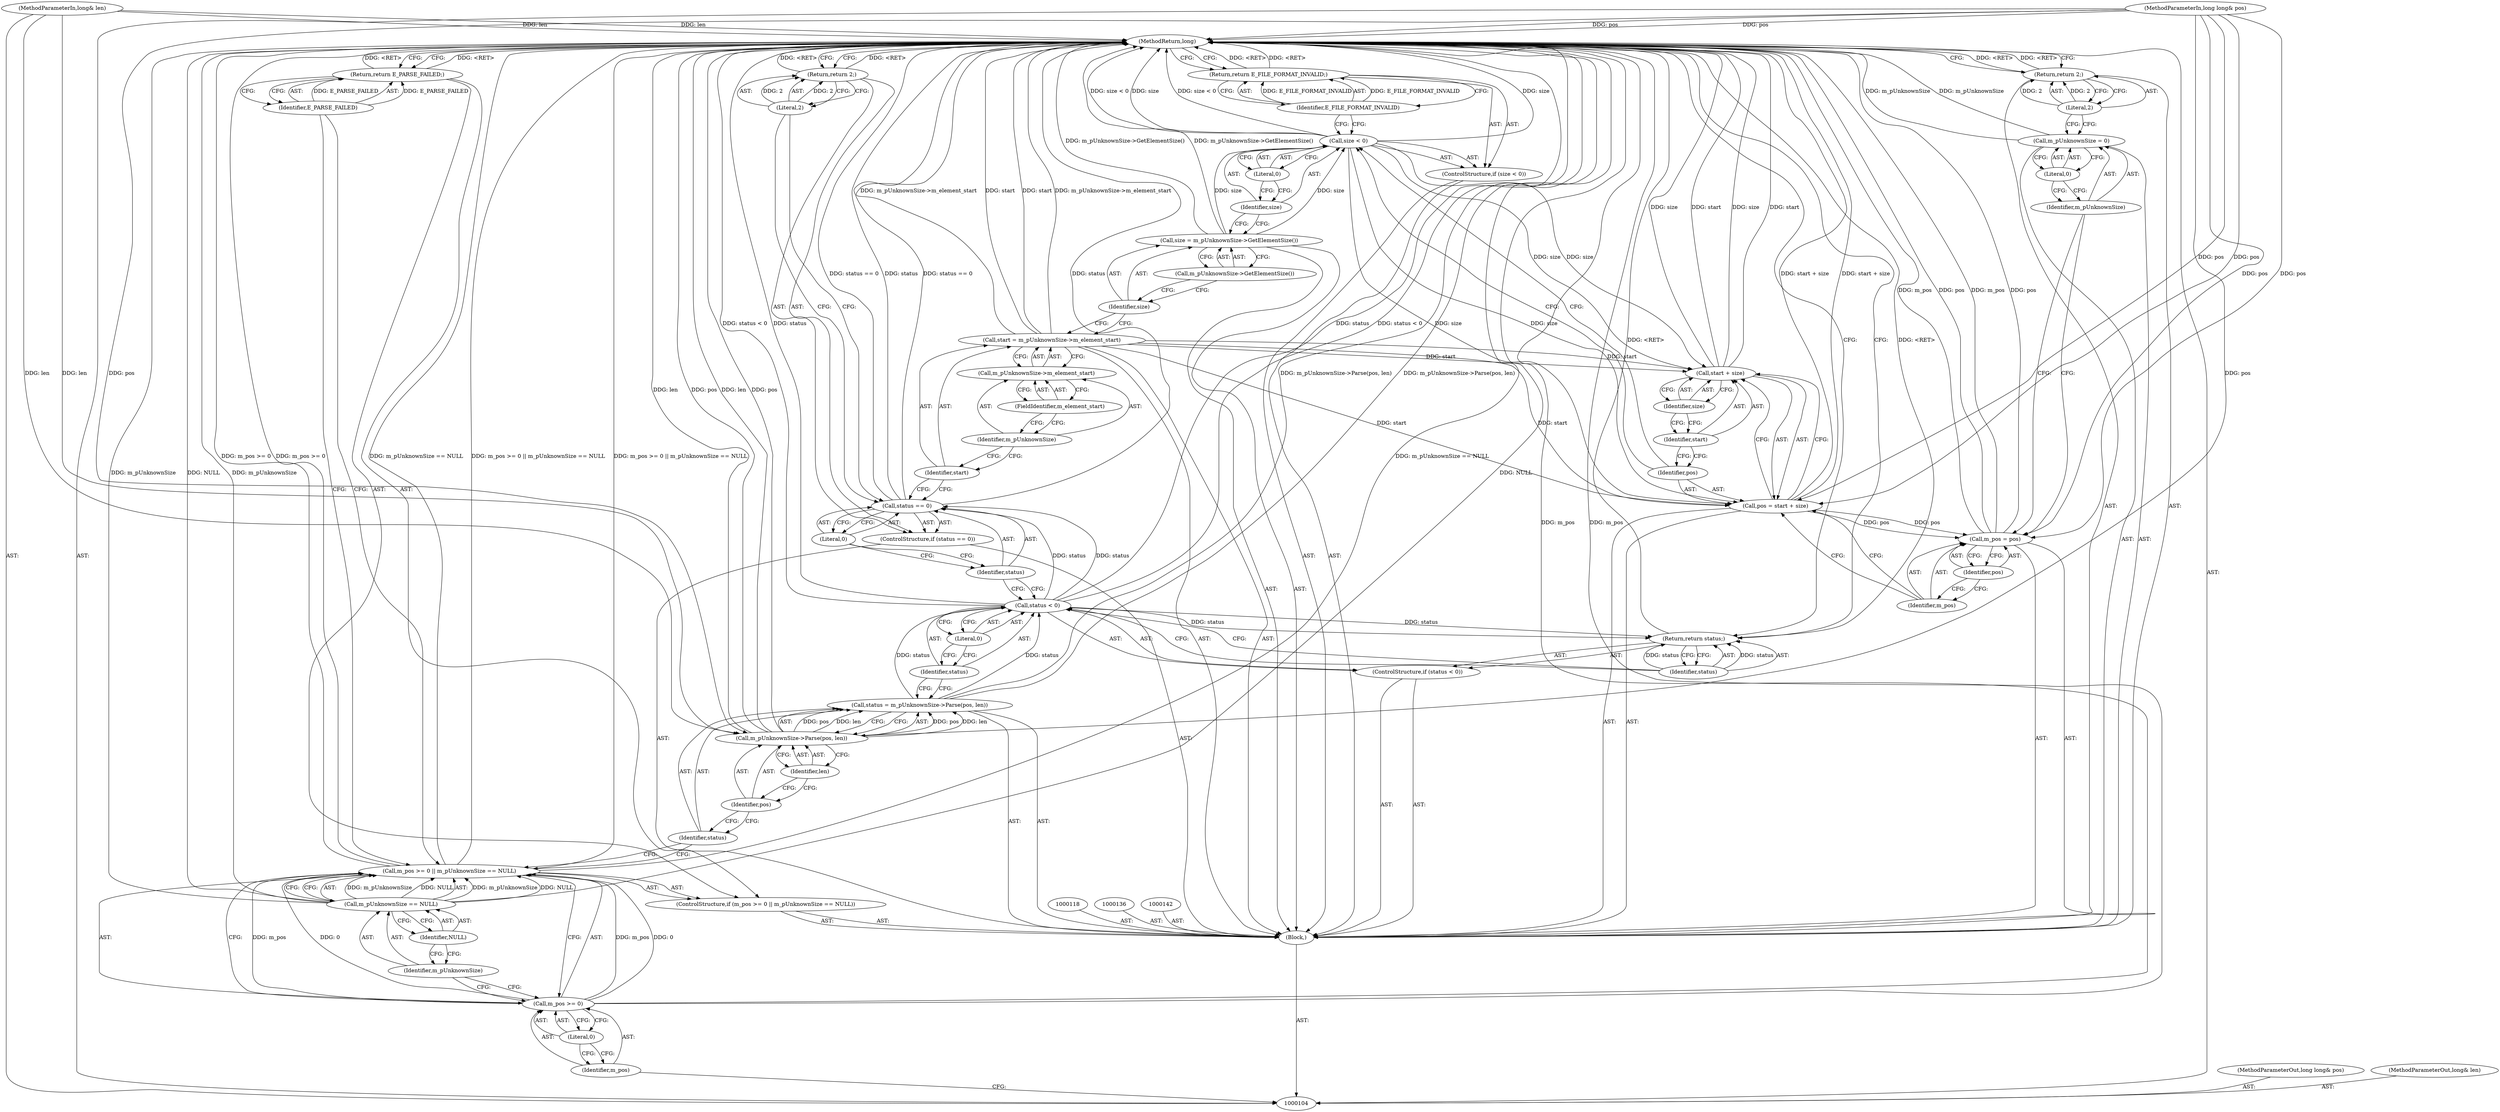 digraph "0_Android_cc274e2abe8b2a6698a5c47d8aa4bb45f1f9538d_7" {
"1000165" [label="(MethodReturn,long)"];
"1000105" [label="(MethodParameterIn,long long& pos)"];
"1000218" [label="(MethodParameterOut,long long& pos)"];
"1000106" [label="(MethodParameterIn,long& len)"];
"1000219" [label="(MethodParameterOut,long& len)"];
"1000107" [label="(Block,)"];
"1000133" [label="(Literal,0)"];
"1000130" [label="(ControlStructure,if (status == 0))"];
"1000131" [label="(Call,status == 0)"];
"1000132" [label="(Identifier,status)"];
"1000135" [label="(Literal,2)"];
"1000134" [label="(Return,return 2;)"];
"1000137" [label="(Call,start = m_pUnknownSize->m_element_start)"];
"1000138" [label="(Identifier,start)"];
"1000139" [label="(Call,m_pUnknownSize->m_element_start)"];
"1000140" [label="(Identifier,m_pUnknownSize)"];
"1000141" [label="(FieldIdentifier,m_element_start)"];
"1000143" [label="(Call,size = m_pUnknownSize->GetElementSize())"];
"1000144" [label="(Identifier,size)"];
"1000145" [label="(Call,m_pUnknownSize->GetElementSize())"];
"1000149" [label="(Literal,0)"];
"1000146" [label="(ControlStructure,if (size < 0))"];
"1000147" [label="(Call,size < 0)"];
"1000148" [label="(Identifier,size)"];
"1000151" [label="(Identifier,E_FILE_FORMAT_INVALID)"];
"1000150" [label="(Return,return E_FILE_FORMAT_INVALID;)"];
"1000112" [label="(Literal,0)"];
"1000108" [label="(ControlStructure,if (m_pos >= 0 || m_pUnknownSize == NULL))"];
"1000113" [label="(Call,m_pUnknownSize == NULL)"];
"1000114" [label="(Identifier,m_pUnknownSize)"];
"1000115" [label="(Identifier,NULL)"];
"1000109" [label="(Call,m_pos >= 0 || m_pUnknownSize == NULL)"];
"1000110" [label="(Call,m_pos >= 0)"];
"1000111" [label="(Identifier,m_pos)"];
"1000156" [label="(Identifier,size)"];
"1000152" [label="(Call,pos = start + size)"];
"1000153" [label="(Identifier,pos)"];
"1000154" [label="(Call,start + size)"];
"1000155" [label="(Identifier,start)"];
"1000159" [label="(Identifier,pos)"];
"1000157" [label="(Call,m_pos = pos)"];
"1000158" [label="(Identifier,m_pos)"];
"1000162" [label="(Literal,0)"];
"1000160" [label="(Call,m_pUnknownSize = 0)"];
"1000161" [label="(Identifier,m_pUnknownSize)"];
"1000164" [label="(Literal,2)"];
"1000163" [label="(Return,return 2;)"];
"1000117" [label="(Identifier,E_PARSE_FAILED)"];
"1000116" [label="(Return,return E_PARSE_FAILED;)"];
"1000119" [label="(Call,status = m_pUnknownSize->Parse(pos, len))"];
"1000120" [label="(Identifier,status)"];
"1000121" [label="(Call,m_pUnknownSize->Parse(pos, len))"];
"1000122" [label="(Identifier,pos)"];
"1000123" [label="(Identifier,len)"];
"1000127" [label="(Literal,0)"];
"1000124" [label="(ControlStructure,if (status < 0))"];
"1000125" [label="(Call,status < 0)"];
"1000126" [label="(Identifier,status)"];
"1000128" [label="(Return,return status;)"];
"1000129" [label="(Identifier,status)"];
"1000165" -> "1000104"  [label="AST: "];
"1000165" -> "1000116"  [label="CFG: "];
"1000165" -> "1000128"  [label="CFG: "];
"1000165" -> "1000134"  [label="CFG: "];
"1000165" -> "1000150"  [label="CFG: "];
"1000165" -> "1000163"  [label="CFG: "];
"1000157" -> "1000165"  [label="DDG: pos"];
"1000157" -> "1000165"  [label="DDG: m_pos"];
"1000125" -> "1000165"  [label="DDG: status"];
"1000125" -> "1000165"  [label="DDG: status < 0"];
"1000105" -> "1000165"  [label="DDG: pos"];
"1000147" -> "1000165"  [label="DDG: size"];
"1000147" -> "1000165"  [label="DDG: size < 0"];
"1000152" -> "1000165"  [label="DDG: start + size"];
"1000131" -> "1000165"  [label="DDG: status == 0"];
"1000131" -> "1000165"  [label="DDG: status"];
"1000113" -> "1000165"  [label="DDG: m_pUnknownSize"];
"1000113" -> "1000165"  [label="DDG: NULL"];
"1000121" -> "1000165"  [label="DDG: len"];
"1000121" -> "1000165"  [label="DDG: pos"];
"1000137" -> "1000165"  [label="DDG: m_pUnknownSize->m_element_start"];
"1000137" -> "1000165"  [label="DDG: start"];
"1000154" -> "1000165"  [label="DDG: start"];
"1000154" -> "1000165"  [label="DDG: size"];
"1000119" -> "1000165"  [label="DDG: m_pUnknownSize->Parse(pos, len)"];
"1000109" -> "1000165"  [label="DDG: m_pUnknownSize == NULL"];
"1000109" -> "1000165"  [label="DDG: m_pos >= 0"];
"1000109" -> "1000165"  [label="DDG: m_pos >= 0 || m_pUnknownSize == NULL"];
"1000143" -> "1000165"  [label="DDG: m_pUnknownSize->GetElementSize()"];
"1000110" -> "1000165"  [label="DDG: m_pos"];
"1000160" -> "1000165"  [label="DDG: m_pUnknownSize"];
"1000106" -> "1000165"  [label="DDG: len"];
"1000134" -> "1000165"  [label="DDG: <RET>"];
"1000116" -> "1000165"  [label="DDG: <RET>"];
"1000163" -> "1000165"  [label="DDG: <RET>"];
"1000128" -> "1000165"  [label="DDG: <RET>"];
"1000150" -> "1000165"  [label="DDG: <RET>"];
"1000105" -> "1000104"  [label="AST: "];
"1000105" -> "1000165"  [label="DDG: pos"];
"1000105" -> "1000121"  [label="DDG: pos"];
"1000105" -> "1000152"  [label="DDG: pos"];
"1000105" -> "1000157"  [label="DDG: pos"];
"1000218" -> "1000104"  [label="AST: "];
"1000106" -> "1000104"  [label="AST: "];
"1000106" -> "1000165"  [label="DDG: len"];
"1000106" -> "1000121"  [label="DDG: len"];
"1000219" -> "1000104"  [label="AST: "];
"1000107" -> "1000104"  [label="AST: "];
"1000108" -> "1000107"  [label="AST: "];
"1000118" -> "1000107"  [label="AST: "];
"1000119" -> "1000107"  [label="AST: "];
"1000124" -> "1000107"  [label="AST: "];
"1000130" -> "1000107"  [label="AST: "];
"1000136" -> "1000107"  [label="AST: "];
"1000137" -> "1000107"  [label="AST: "];
"1000142" -> "1000107"  [label="AST: "];
"1000143" -> "1000107"  [label="AST: "];
"1000146" -> "1000107"  [label="AST: "];
"1000152" -> "1000107"  [label="AST: "];
"1000157" -> "1000107"  [label="AST: "];
"1000160" -> "1000107"  [label="AST: "];
"1000163" -> "1000107"  [label="AST: "];
"1000133" -> "1000131"  [label="AST: "];
"1000133" -> "1000132"  [label="CFG: "];
"1000131" -> "1000133"  [label="CFG: "];
"1000130" -> "1000107"  [label="AST: "];
"1000131" -> "1000130"  [label="AST: "];
"1000134" -> "1000130"  [label="AST: "];
"1000131" -> "1000130"  [label="AST: "];
"1000131" -> "1000133"  [label="CFG: "];
"1000132" -> "1000131"  [label="AST: "];
"1000133" -> "1000131"  [label="AST: "];
"1000135" -> "1000131"  [label="CFG: "];
"1000138" -> "1000131"  [label="CFG: "];
"1000131" -> "1000165"  [label="DDG: status == 0"];
"1000131" -> "1000165"  [label="DDG: status"];
"1000125" -> "1000131"  [label="DDG: status"];
"1000132" -> "1000131"  [label="AST: "];
"1000132" -> "1000125"  [label="CFG: "];
"1000133" -> "1000132"  [label="CFG: "];
"1000135" -> "1000134"  [label="AST: "];
"1000135" -> "1000131"  [label="CFG: "];
"1000134" -> "1000135"  [label="CFG: "];
"1000135" -> "1000134"  [label="DDG: 2"];
"1000134" -> "1000130"  [label="AST: "];
"1000134" -> "1000135"  [label="CFG: "];
"1000135" -> "1000134"  [label="AST: "];
"1000165" -> "1000134"  [label="CFG: "];
"1000134" -> "1000165"  [label="DDG: <RET>"];
"1000135" -> "1000134"  [label="DDG: 2"];
"1000137" -> "1000107"  [label="AST: "];
"1000137" -> "1000139"  [label="CFG: "];
"1000138" -> "1000137"  [label="AST: "];
"1000139" -> "1000137"  [label="AST: "];
"1000144" -> "1000137"  [label="CFG: "];
"1000137" -> "1000165"  [label="DDG: m_pUnknownSize->m_element_start"];
"1000137" -> "1000165"  [label="DDG: start"];
"1000137" -> "1000152"  [label="DDG: start"];
"1000137" -> "1000154"  [label="DDG: start"];
"1000138" -> "1000137"  [label="AST: "];
"1000138" -> "1000131"  [label="CFG: "];
"1000140" -> "1000138"  [label="CFG: "];
"1000139" -> "1000137"  [label="AST: "];
"1000139" -> "1000141"  [label="CFG: "];
"1000140" -> "1000139"  [label="AST: "];
"1000141" -> "1000139"  [label="AST: "];
"1000137" -> "1000139"  [label="CFG: "];
"1000140" -> "1000139"  [label="AST: "];
"1000140" -> "1000138"  [label="CFG: "];
"1000141" -> "1000140"  [label="CFG: "];
"1000141" -> "1000139"  [label="AST: "];
"1000141" -> "1000140"  [label="CFG: "];
"1000139" -> "1000141"  [label="CFG: "];
"1000143" -> "1000107"  [label="AST: "];
"1000143" -> "1000145"  [label="CFG: "];
"1000144" -> "1000143"  [label="AST: "];
"1000145" -> "1000143"  [label="AST: "];
"1000148" -> "1000143"  [label="CFG: "];
"1000143" -> "1000165"  [label="DDG: m_pUnknownSize->GetElementSize()"];
"1000143" -> "1000147"  [label="DDG: size"];
"1000144" -> "1000143"  [label="AST: "];
"1000144" -> "1000137"  [label="CFG: "];
"1000145" -> "1000144"  [label="CFG: "];
"1000145" -> "1000143"  [label="AST: "];
"1000145" -> "1000144"  [label="CFG: "];
"1000143" -> "1000145"  [label="CFG: "];
"1000149" -> "1000147"  [label="AST: "];
"1000149" -> "1000148"  [label="CFG: "];
"1000147" -> "1000149"  [label="CFG: "];
"1000146" -> "1000107"  [label="AST: "];
"1000147" -> "1000146"  [label="AST: "];
"1000150" -> "1000146"  [label="AST: "];
"1000147" -> "1000146"  [label="AST: "];
"1000147" -> "1000149"  [label="CFG: "];
"1000148" -> "1000147"  [label="AST: "];
"1000149" -> "1000147"  [label="AST: "];
"1000151" -> "1000147"  [label="CFG: "];
"1000153" -> "1000147"  [label="CFG: "];
"1000147" -> "1000165"  [label="DDG: size"];
"1000147" -> "1000165"  [label="DDG: size < 0"];
"1000143" -> "1000147"  [label="DDG: size"];
"1000147" -> "1000152"  [label="DDG: size"];
"1000147" -> "1000154"  [label="DDG: size"];
"1000148" -> "1000147"  [label="AST: "];
"1000148" -> "1000143"  [label="CFG: "];
"1000149" -> "1000148"  [label="CFG: "];
"1000151" -> "1000150"  [label="AST: "];
"1000151" -> "1000147"  [label="CFG: "];
"1000150" -> "1000151"  [label="CFG: "];
"1000151" -> "1000150"  [label="DDG: E_FILE_FORMAT_INVALID"];
"1000150" -> "1000146"  [label="AST: "];
"1000150" -> "1000151"  [label="CFG: "];
"1000151" -> "1000150"  [label="AST: "];
"1000165" -> "1000150"  [label="CFG: "];
"1000150" -> "1000165"  [label="DDG: <RET>"];
"1000151" -> "1000150"  [label="DDG: E_FILE_FORMAT_INVALID"];
"1000112" -> "1000110"  [label="AST: "];
"1000112" -> "1000111"  [label="CFG: "];
"1000110" -> "1000112"  [label="CFG: "];
"1000108" -> "1000107"  [label="AST: "];
"1000109" -> "1000108"  [label="AST: "];
"1000116" -> "1000108"  [label="AST: "];
"1000113" -> "1000109"  [label="AST: "];
"1000113" -> "1000115"  [label="CFG: "];
"1000114" -> "1000113"  [label="AST: "];
"1000115" -> "1000113"  [label="AST: "];
"1000109" -> "1000113"  [label="CFG: "];
"1000113" -> "1000165"  [label="DDG: m_pUnknownSize"];
"1000113" -> "1000165"  [label="DDG: NULL"];
"1000113" -> "1000109"  [label="DDG: m_pUnknownSize"];
"1000113" -> "1000109"  [label="DDG: NULL"];
"1000114" -> "1000113"  [label="AST: "];
"1000114" -> "1000110"  [label="CFG: "];
"1000115" -> "1000114"  [label="CFG: "];
"1000115" -> "1000113"  [label="AST: "];
"1000115" -> "1000114"  [label="CFG: "];
"1000113" -> "1000115"  [label="CFG: "];
"1000109" -> "1000108"  [label="AST: "];
"1000109" -> "1000110"  [label="CFG: "];
"1000109" -> "1000113"  [label="CFG: "];
"1000110" -> "1000109"  [label="AST: "];
"1000113" -> "1000109"  [label="AST: "];
"1000117" -> "1000109"  [label="CFG: "];
"1000120" -> "1000109"  [label="CFG: "];
"1000109" -> "1000165"  [label="DDG: m_pUnknownSize == NULL"];
"1000109" -> "1000165"  [label="DDG: m_pos >= 0"];
"1000109" -> "1000165"  [label="DDG: m_pos >= 0 || m_pUnknownSize == NULL"];
"1000110" -> "1000109"  [label="DDG: m_pos"];
"1000110" -> "1000109"  [label="DDG: 0"];
"1000113" -> "1000109"  [label="DDG: m_pUnknownSize"];
"1000113" -> "1000109"  [label="DDG: NULL"];
"1000110" -> "1000109"  [label="AST: "];
"1000110" -> "1000112"  [label="CFG: "];
"1000111" -> "1000110"  [label="AST: "];
"1000112" -> "1000110"  [label="AST: "];
"1000114" -> "1000110"  [label="CFG: "];
"1000109" -> "1000110"  [label="CFG: "];
"1000110" -> "1000165"  [label="DDG: m_pos"];
"1000110" -> "1000109"  [label="DDG: m_pos"];
"1000110" -> "1000109"  [label="DDG: 0"];
"1000111" -> "1000110"  [label="AST: "];
"1000111" -> "1000104"  [label="CFG: "];
"1000112" -> "1000111"  [label="CFG: "];
"1000156" -> "1000154"  [label="AST: "];
"1000156" -> "1000155"  [label="CFG: "];
"1000154" -> "1000156"  [label="CFG: "];
"1000152" -> "1000107"  [label="AST: "];
"1000152" -> "1000154"  [label="CFG: "];
"1000153" -> "1000152"  [label="AST: "];
"1000154" -> "1000152"  [label="AST: "];
"1000158" -> "1000152"  [label="CFG: "];
"1000152" -> "1000165"  [label="DDG: start + size"];
"1000137" -> "1000152"  [label="DDG: start"];
"1000147" -> "1000152"  [label="DDG: size"];
"1000105" -> "1000152"  [label="DDG: pos"];
"1000152" -> "1000157"  [label="DDG: pos"];
"1000153" -> "1000152"  [label="AST: "];
"1000153" -> "1000147"  [label="CFG: "];
"1000155" -> "1000153"  [label="CFG: "];
"1000154" -> "1000152"  [label="AST: "];
"1000154" -> "1000156"  [label="CFG: "];
"1000155" -> "1000154"  [label="AST: "];
"1000156" -> "1000154"  [label="AST: "];
"1000152" -> "1000154"  [label="CFG: "];
"1000154" -> "1000165"  [label="DDG: start"];
"1000154" -> "1000165"  [label="DDG: size"];
"1000137" -> "1000154"  [label="DDG: start"];
"1000147" -> "1000154"  [label="DDG: size"];
"1000155" -> "1000154"  [label="AST: "];
"1000155" -> "1000153"  [label="CFG: "];
"1000156" -> "1000155"  [label="CFG: "];
"1000159" -> "1000157"  [label="AST: "];
"1000159" -> "1000158"  [label="CFG: "];
"1000157" -> "1000159"  [label="CFG: "];
"1000157" -> "1000107"  [label="AST: "];
"1000157" -> "1000159"  [label="CFG: "];
"1000158" -> "1000157"  [label="AST: "];
"1000159" -> "1000157"  [label="AST: "];
"1000161" -> "1000157"  [label="CFG: "];
"1000157" -> "1000165"  [label="DDG: pos"];
"1000157" -> "1000165"  [label="DDG: m_pos"];
"1000152" -> "1000157"  [label="DDG: pos"];
"1000105" -> "1000157"  [label="DDG: pos"];
"1000158" -> "1000157"  [label="AST: "];
"1000158" -> "1000152"  [label="CFG: "];
"1000159" -> "1000158"  [label="CFG: "];
"1000162" -> "1000160"  [label="AST: "];
"1000162" -> "1000161"  [label="CFG: "];
"1000160" -> "1000162"  [label="CFG: "];
"1000160" -> "1000107"  [label="AST: "];
"1000160" -> "1000162"  [label="CFG: "];
"1000161" -> "1000160"  [label="AST: "];
"1000162" -> "1000160"  [label="AST: "];
"1000164" -> "1000160"  [label="CFG: "];
"1000160" -> "1000165"  [label="DDG: m_pUnknownSize"];
"1000161" -> "1000160"  [label="AST: "];
"1000161" -> "1000157"  [label="CFG: "];
"1000162" -> "1000161"  [label="CFG: "];
"1000164" -> "1000163"  [label="AST: "];
"1000164" -> "1000160"  [label="CFG: "];
"1000163" -> "1000164"  [label="CFG: "];
"1000164" -> "1000163"  [label="DDG: 2"];
"1000163" -> "1000107"  [label="AST: "];
"1000163" -> "1000164"  [label="CFG: "];
"1000164" -> "1000163"  [label="AST: "];
"1000165" -> "1000163"  [label="CFG: "];
"1000163" -> "1000165"  [label="DDG: <RET>"];
"1000164" -> "1000163"  [label="DDG: 2"];
"1000117" -> "1000116"  [label="AST: "];
"1000117" -> "1000109"  [label="CFG: "];
"1000116" -> "1000117"  [label="CFG: "];
"1000117" -> "1000116"  [label="DDG: E_PARSE_FAILED"];
"1000116" -> "1000108"  [label="AST: "];
"1000116" -> "1000117"  [label="CFG: "];
"1000117" -> "1000116"  [label="AST: "];
"1000165" -> "1000116"  [label="CFG: "];
"1000116" -> "1000165"  [label="DDG: <RET>"];
"1000117" -> "1000116"  [label="DDG: E_PARSE_FAILED"];
"1000119" -> "1000107"  [label="AST: "];
"1000119" -> "1000121"  [label="CFG: "];
"1000120" -> "1000119"  [label="AST: "];
"1000121" -> "1000119"  [label="AST: "];
"1000126" -> "1000119"  [label="CFG: "];
"1000119" -> "1000165"  [label="DDG: m_pUnknownSize->Parse(pos, len)"];
"1000121" -> "1000119"  [label="DDG: pos"];
"1000121" -> "1000119"  [label="DDG: len"];
"1000119" -> "1000125"  [label="DDG: status"];
"1000120" -> "1000119"  [label="AST: "];
"1000120" -> "1000109"  [label="CFG: "];
"1000122" -> "1000120"  [label="CFG: "];
"1000121" -> "1000119"  [label="AST: "];
"1000121" -> "1000123"  [label="CFG: "];
"1000122" -> "1000121"  [label="AST: "];
"1000123" -> "1000121"  [label="AST: "];
"1000119" -> "1000121"  [label="CFG: "];
"1000121" -> "1000165"  [label="DDG: len"];
"1000121" -> "1000165"  [label="DDG: pos"];
"1000121" -> "1000119"  [label="DDG: pos"];
"1000121" -> "1000119"  [label="DDG: len"];
"1000105" -> "1000121"  [label="DDG: pos"];
"1000106" -> "1000121"  [label="DDG: len"];
"1000122" -> "1000121"  [label="AST: "];
"1000122" -> "1000120"  [label="CFG: "];
"1000123" -> "1000122"  [label="CFG: "];
"1000123" -> "1000121"  [label="AST: "];
"1000123" -> "1000122"  [label="CFG: "];
"1000121" -> "1000123"  [label="CFG: "];
"1000127" -> "1000125"  [label="AST: "];
"1000127" -> "1000126"  [label="CFG: "];
"1000125" -> "1000127"  [label="CFG: "];
"1000124" -> "1000107"  [label="AST: "];
"1000125" -> "1000124"  [label="AST: "];
"1000128" -> "1000124"  [label="AST: "];
"1000125" -> "1000124"  [label="AST: "];
"1000125" -> "1000127"  [label="CFG: "];
"1000126" -> "1000125"  [label="AST: "];
"1000127" -> "1000125"  [label="AST: "];
"1000129" -> "1000125"  [label="CFG: "];
"1000132" -> "1000125"  [label="CFG: "];
"1000125" -> "1000165"  [label="DDG: status"];
"1000125" -> "1000165"  [label="DDG: status < 0"];
"1000119" -> "1000125"  [label="DDG: status"];
"1000125" -> "1000128"  [label="DDG: status"];
"1000125" -> "1000131"  [label="DDG: status"];
"1000126" -> "1000125"  [label="AST: "];
"1000126" -> "1000119"  [label="CFG: "];
"1000127" -> "1000126"  [label="CFG: "];
"1000128" -> "1000124"  [label="AST: "];
"1000128" -> "1000129"  [label="CFG: "];
"1000129" -> "1000128"  [label="AST: "];
"1000165" -> "1000128"  [label="CFG: "];
"1000128" -> "1000165"  [label="DDG: <RET>"];
"1000129" -> "1000128"  [label="DDG: status"];
"1000125" -> "1000128"  [label="DDG: status"];
"1000129" -> "1000128"  [label="AST: "];
"1000129" -> "1000125"  [label="CFG: "];
"1000128" -> "1000129"  [label="CFG: "];
"1000129" -> "1000128"  [label="DDG: status"];
}
